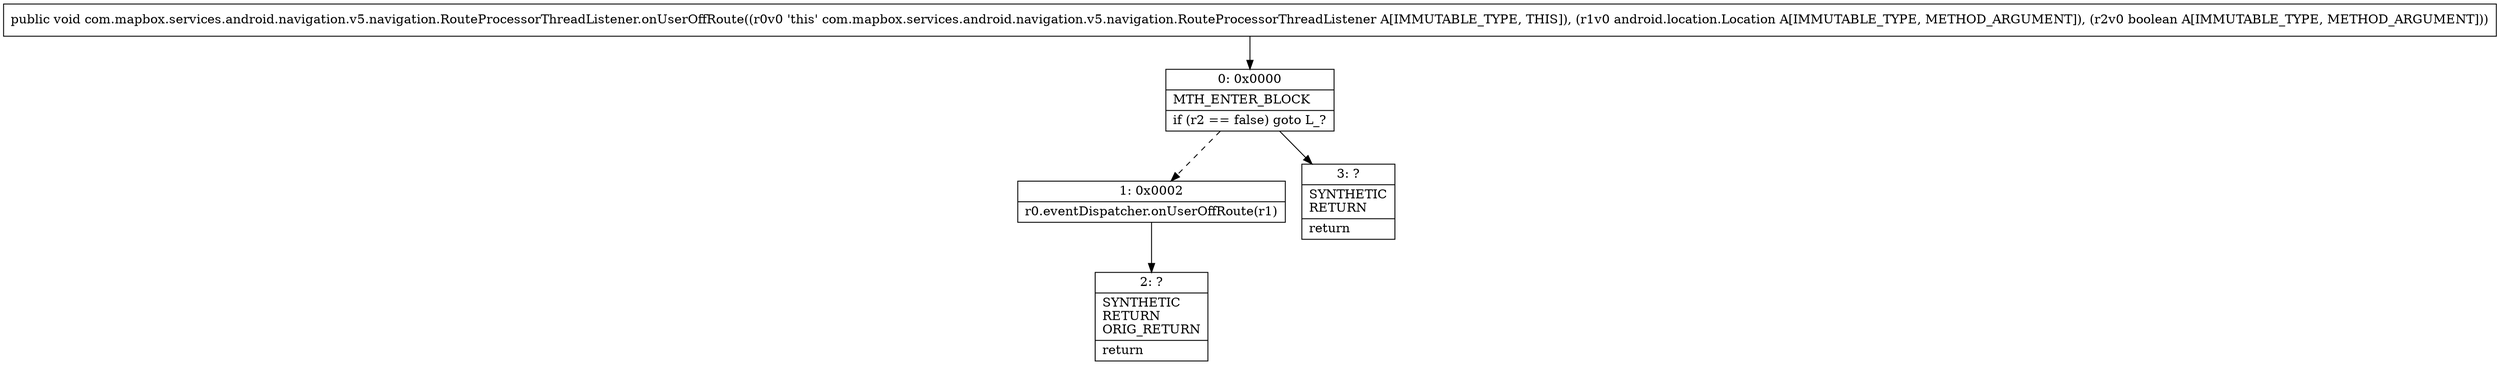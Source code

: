 digraph "CFG forcom.mapbox.services.android.navigation.v5.navigation.RouteProcessorThreadListener.onUserOffRoute(Landroid\/location\/Location;Z)V" {
Node_0 [shape=record,label="{0\:\ 0x0000|MTH_ENTER_BLOCK\l|if (r2 == false) goto L_?\l}"];
Node_1 [shape=record,label="{1\:\ 0x0002|r0.eventDispatcher.onUserOffRoute(r1)\l}"];
Node_2 [shape=record,label="{2\:\ ?|SYNTHETIC\lRETURN\lORIG_RETURN\l|return\l}"];
Node_3 [shape=record,label="{3\:\ ?|SYNTHETIC\lRETURN\l|return\l}"];
MethodNode[shape=record,label="{public void com.mapbox.services.android.navigation.v5.navigation.RouteProcessorThreadListener.onUserOffRoute((r0v0 'this' com.mapbox.services.android.navigation.v5.navigation.RouteProcessorThreadListener A[IMMUTABLE_TYPE, THIS]), (r1v0 android.location.Location A[IMMUTABLE_TYPE, METHOD_ARGUMENT]), (r2v0 boolean A[IMMUTABLE_TYPE, METHOD_ARGUMENT])) }"];
MethodNode -> Node_0;
Node_0 -> Node_1[style=dashed];
Node_0 -> Node_3;
Node_1 -> Node_2;
}

